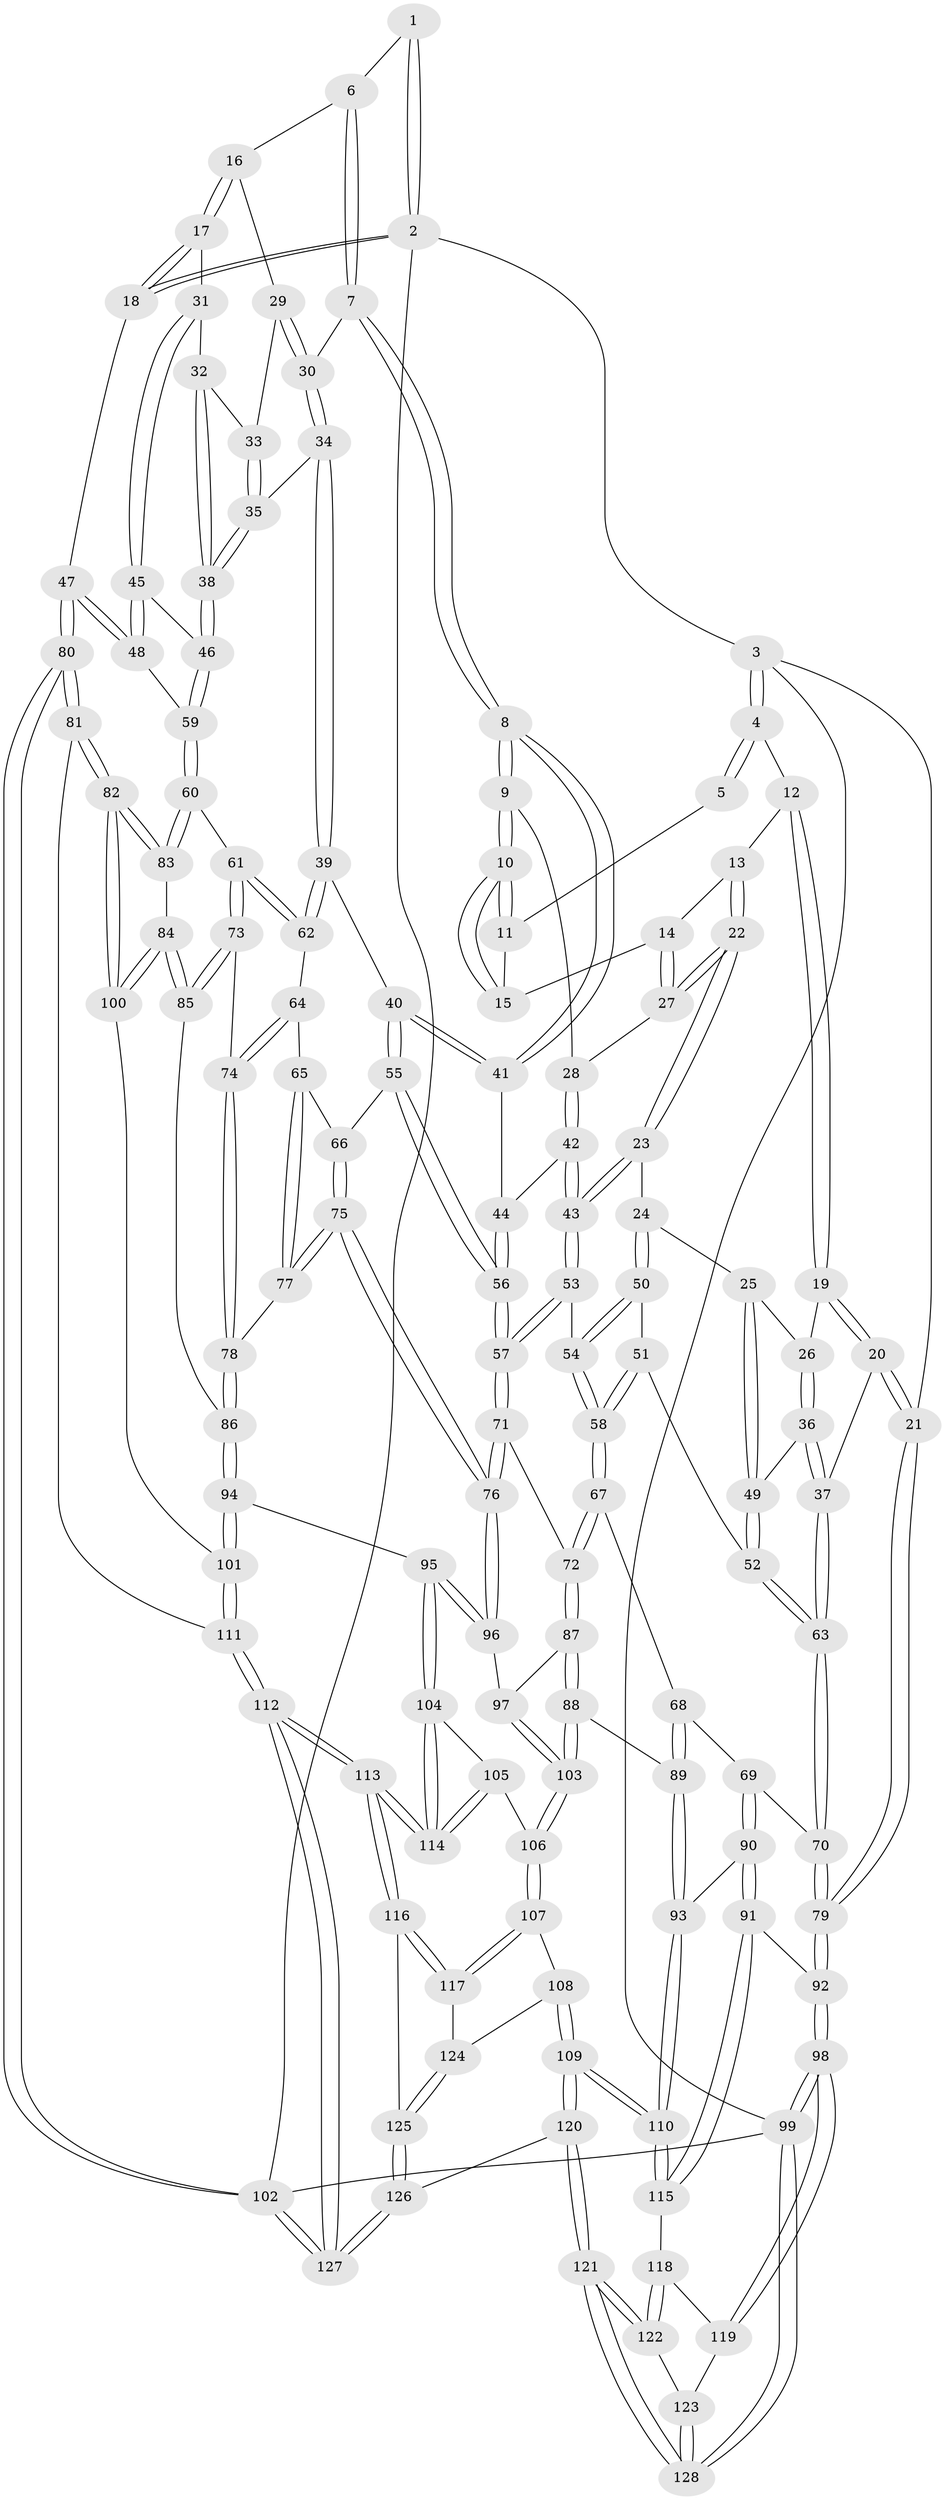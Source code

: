 // Generated by graph-tools (version 1.1) at 2025/27/03/15/25 16:27:57]
// undirected, 128 vertices, 317 edges
graph export_dot {
graph [start="1"]
  node [color=gray90,style=filled];
  1 [pos="+0.645810753645068+0"];
  2 [pos="+1+0"];
  3 [pos="+0+0"];
  4 [pos="+0.0229143941355029+0"];
  5 [pos="+0.639874245021368+0"];
  6 [pos="+0.6713805918280292+0"];
  7 [pos="+0.6902052254489489+0.17190492531981422"];
  8 [pos="+0.654867966410646+0.18861490142893458"];
  9 [pos="+0.5970906344381222+0.16021916851162785"];
  10 [pos="+0.5904171481397894+0.14101769896029606"];
  11 [pos="+0.6149682430728224+0"];
  12 [pos="+0.14639118344107746+0"];
  13 [pos="+0.20678389648540024+0"];
  14 [pos="+0.45055504509541433+0.09213739364094722"];
  15 [pos="+0.46214753145954723+0.08107866225591073"];
  16 [pos="+0.8573151370678495+0.11417559953383873"];
  17 [pos="+1+0.1123958567521412"];
  18 [pos="+1+0"];
  19 [pos="+0.15472732448358412+0.11123663723299454"];
  20 [pos="+0+0.32141091682933476"];
  21 [pos="+0+0.3609859229183148"];
  22 [pos="+0.354840309313033+0.2042475890282323"];
  23 [pos="+0.35405149142978265+0.20808914050478117"];
  24 [pos="+0.3107249946935778+0.2447254809684154"];
  25 [pos="+0.24193830035432423+0.24551568321679398"];
  26 [pos="+0.1757827316618692+0.1587077245208222"];
  27 [pos="+0.45001610384201673+0.09522215085361582"];
  28 [pos="+0.5151323644987776+0.19951964734856453"];
  29 [pos="+0.8531364599974656+0.11886647768287974"];
  30 [pos="+0.7186419523059797+0.17927171883741083"];
  31 [pos="+0.9372007798216417+0.2606350800877249"];
  32 [pos="+0.8728060438912094+0.24134409109457758"];
  33 [pos="+0.8430004153389121+0.1853572606938576"];
  34 [pos="+0.7829891849796837+0.308810521639053"];
  35 [pos="+0.7869653650622662+0.3089842860208744"];
  36 [pos="+0.08719583902798603+0.31509661690784085"];
  37 [pos="+0.04322071447437173+0.3216390339052374"];
  38 [pos="+0.8039316358923049+0.31644000297314173"];
  39 [pos="+0.7616929765805259+0.3208372138786306"];
  40 [pos="+0.656858640824694+0.32892592751516314"];
  41 [pos="+0.6265775591373185+0.27641987989245853"];
  42 [pos="+0.5020025832658711+0.2692558023883336"];
  43 [pos="+0.48416492068955164+0.2842895108909809"];
  44 [pos="+0.5736154766100959+0.27519035638133116"];
  45 [pos="+0.9315935969637047+0.2826778790801592"];
  46 [pos="+0.8713945376340326+0.35794722945262936"];
  47 [pos="+1+0.40189044307938404"];
  48 [pos="+1+0.3979571807352852"];
  49 [pos="+0.18772419471413518+0.3246415552984107"];
  50 [pos="+0.32478734279547544+0.2944171932716088"];
  51 [pos="+0.2568998349694046+0.367030523030797"];
  52 [pos="+0.19965417642009328+0.35222717415716165"];
  53 [pos="+0.4793914632926641+0.31042210478677174"];
  54 [pos="+0.363186396576827+0.37084023212005496"];
  55 [pos="+0.631472928566692+0.3878489705991215"];
  56 [pos="+0.5648303232453381+0.42415014091666187"];
  57 [pos="+0.5374958752704749+0.4403671905113478"];
  58 [pos="+0.3476348421630298+0.42784078240057954"];
  59 [pos="+0.8973936244029767+0.4255090457247151"];
  60 [pos="+0.8807861629056014+0.46175428577103084"];
  61 [pos="+0.8490450176121603+0.47987825550712004"];
  62 [pos="+0.7454152162324524+0.4111840163874187"];
  63 [pos="+0.1872212011321635+0.46890325553198886"];
  64 [pos="+0.7312361431425397+0.4217266890968923"];
  65 [pos="+0.6976512718561032+0.43481551297846893"];
  66 [pos="+0.6524400581163396+0.4059655835616585"];
  67 [pos="+0.34912528182620595+0.44700417586466573"];
  68 [pos="+0.22157236429206004+0.49329891187352665"];
  69 [pos="+0.19856376166589304+0.49455822655230697"];
  70 [pos="+0.18824965138221728+0.48120724793979885"];
  71 [pos="+0.5314102368611981+0.45701259867683397"];
  72 [pos="+0.42230713328889274+0.5116826143940196"];
  73 [pos="+0.8470496907793307+0.48189342044315436"];
  74 [pos="+0.7722117526242147+0.5102663550019042"];
  75 [pos="+0.6608433078009837+0.5645534210845575"];
  76 [pos="+0.6415326868791092+0.5795560181781726"];
  77 [pos="+0.7092364512153758+0.5334209456678676"];
  78 [pos="+0.7359831258250877+0.5306332953786336"];
  79 [pos="+0+0.43526233033915906"];
  80 [pos="+1+0.6975781776035449"];
  81 [pos="+1+0.6975592747717577"];
  82 [pos="+1+0.6597048708496548"];
  83 [pos="+0.9720111882949364+0.5891131382991522"];
  84 [pos="+0.850704910147719+0.6288501447829092"];
  85 [pos="+0.8367681678199516+0.6126955323720726"];
  86 [pos="+0.7933255028361302+0.6089544544367532"];
  87 [pos="+0.4114864789582704+0.5888515332053649"];
  88 [pos="+0.40420038784292645+0.6015855470835029"];
  89 [pos="+0.35812680868983726+0.6408789820804727"];
  90 [pos="+0.1626735635532189+0.6056718530425019"];
  91 [pos="+0.05212124800389321+0.6687153006590273"];
  92 [pos="+0+0.5958222796372482"];
  93 [pos="+0.3239415587043993+0.6886104163669933"];
  94 [pos="+0.7172898093318587+0.6720160752581321"];
  95 [pos="+0.6518537632355013+0.6531023344211703"];
  96 [pos="+0.6380068304066725+0.6063043011646203"];
  97 [pos="+0.5329268670715659+0.6191539455463595"];
  98 [pos="+0+0.8967750338810193"];
  99 [pos="+0+1"];
  100 [pos="+0.8476610921315781+0.7043636982874828"];
  101 [pos="+0.8161349851963372+0.7543401245244471"];
  102 [pos="+1+1"];
  103 [pos="+0.5105934042522917+0.7216090300098024"];
  104 [pos="+0.6508605758274223+0.6550973593695817"];
  105 [pos="+0.5529188103566782+0.7596126102187661"];
  106 [pos="+0.5332640564835174+0.7673120499859639"];
  107 [pos="+0.4944862517155486+0.8160973190432312"];
  108 [pos="+0.4581043869403779+0.8431295834222606"];
  109 [pos="+0.3453895628715059+0.864254058005883"];
  110 [pos="+0.319492597390896+0.8330678917475665"];
  111 [pos="+0.8258898135189188+0.865408173572896"];
  112 [pos="+0.7944546067935936+0.9246491981902263"];
  113 [pos="+0.7533893614097709+0.9035274401085434"];
  114 [pos="+0.7023645111650331+0.8443850769891862"];
  115 [pos="+0.1363987376643698+0.8149271044301576"];
  116 [pos="+0.6823197386537024+0.9006951522209945"];
  117 [pos="+0.6658996493271833+0.8987776319333677"];
  118 [pos="+0.12962519648048534+0.8240829354804078"];
  119 [pos="+0.09563888876758474+0.8516535363381991"];
  120 [pos="+0.3076477945065347+1"];
  121 [pos="+0.2983392042794677+1"];
  122 [pos="+0.14589218948139684+0.9429542056942007"];
  123 [pos="+0.04029264715162253+0.9895734446703978"];
  124 [pos="+0.5387464542707014+0.9302016377691684"];
  125 [pos="+0.5515392534115133+0.9797569227144955"];
  126 [pos="+0.5784499738702076+1"];
  127 [pos="+0.8446483225177285+1"];
  128 [pos="+0+1"];
  1 -- 2;
  1 -- 2;
  1 -- 6;
  2 -- 3;
  2 -- 18;
  2 -- 18;
  2 -- 102;
  3 -- 4;
  3 -- 4;
  3 -- 21;
  3 -- 99;
  4 -- 5;
  4 -- 5;
  4 -- 12;
  5 -- 11;
  6 -- 7;
  6 -- 7;
  6 -- 16;
  7 -- 8;
  7 -- 8;
  7 -- 30;
  8 -- 9;
  8 -- 9;
  8 -- 41;
  8 -- 41;
  9 -- 10;
  9 -- 10;
  9 -- 28;
  10 -- 11;
  10 -- 11;
  10 -- 15;
  10 -- 15;
  11 -- 15;
  12 -- 13;
  12 -- 19;
  12 -- 19;
  13 -- 14;
  13 -- 22;
  13 -- 22;
  14 -- 15;
  14 -- 27;
  14 -- 27;
  16 -- 17;
  16 -- 17;
  16 -- 29;
  17 -- 18;
  17 -- 18;
  17 -- 31;
  18 -- 47;
  19 -- 20;
  19 -- 20;
  19 -- 26;
  20 -- 21;
  20 -- 21;
  20 -- 37;
  21 -- 79;
  21 -- 79;
  22 -- 23;
  22 -- 23;
  22 -- 27;
  22 -- 27;
  23 -- 24;
  23 -- 43;
  23 -- 43;
  24 -- 25;
  24 -- 50;
  24 -- 50;
  25 -- 26;
  25 -- 49;
  25 -- 49;
  26 -- 36;
  26 -- 36;
  27 -- 28;
  28 -- 42;
  28 -- 42;
  29 -- 30;
  29 -- 30;
  29 -- 33;
  30 -- 34;
  30 -- 34;
  31 -- 32;
  31 -- 45;
  31 -- 45;
  32 -- 33;
  32 -- 38;
  32 -- 38;
  33 -- 35;
  33 -- 35;
  34 -- 35;
  34 -- 39;
  34 -- 39;
  35 -- 38;
  35 -- 38;
  36 -- 37;
  36 -- 37;
  36 -- 49;
  37 -- 63;
  37 -- 63;
  38 -- 46;
  38 -- 46;
  39 -- 40;
  39 -- 62;
  39 -- 62;
  40 -- 41;
  40 -- 41;
  40 -- 55;
  40 -- 55;
  41 -- 44;
  42 -- 43;
  42 -- 43;
  42 -- 44;
  43 -- 53;
  43 -- 53;
  44 -- 56;
  44 -- 56;
  45 -- 46;
  45 -- 48;
  45 -- 48;
  46 -- 59;
  46 -- 59;
  47 -- 48;
  47 -- 48;
  47 -- 80;
  47 -- 80;
  48 -- 59;
  49 -- 52;
  49 -- 52;
  50 -- 51;
  50 -- 54;
  50 -- 54;
  51 -- 52;
  51 -- 58;
  51 -- 58;
  52 -- 63;
  52 -- 63;
  53 -- 54;
  53 -- 57;
  53 -- 57;
  54 -- 58;
  54 -- 58;
  55 -- 56;
  55 -- 56;
  55 -- 66;
  56 -- 57;
  56 -- 57;
  57 -- 71;
  57 -- 71;
  58 -- 67;
  58 -- 67;
  59 -- 60;
  59 -- 60;
  60 -- 61;
  60 -- 83;
  60 -- 83;
  61 -- 62;
  61 -- 62;
  61 -- 73;
  61 -- 73;
  62 -- 64;
  63 -- 70;
  63 -- 70;
  64 -- 65;
  64 -- 74;
  64 -- 74;
  65 -- 66;
  65 -- 77;
  65 -- 77;
  66 -- 75;
  66 -- 75;
  67 -- 68;
  67 -- 72;
  67 -- 72;
  68 -- 69;
  68 -- 89;
  68 -- 89;
  69 -- 70;
  69 -- 90;
  69 -- 90;
  70 -- 79;
  70 -- 79;
  71 -- 72;
  71 -- 76;
  71 -- 76;
  72 -- 87;
  72 -- 87;
  73 -- 74;
  73 -- 85;
  73 -- 85;
  74 -- 78;
  74 -- 78;
  75 -- 76;
  75 -- 76;
  75 -- 77;
  75 -- 77;
  76 -- 96;
  76 -- 96;
  77 -- 78;
  78 -- 86;
  78 -- 86;
  79 -- 92;
  79 -- 92;
  80 -- 81;
  80 -- 81;
  80 -- 102;
  80 -- 102;
  81 -- 82;
  81 -- 82;
  81 -- 111;
  82 -- 83;
  82 -- 83;
  82 -- 100;
  82 -- 100;
  83 -- 84;
  84 -- 85;
  84 -- 85;
  84 -- 100;
  84 -- 100;
  85 -- 86;
  86 -- 94;
  86 -- 94;
  87 -- 88;
  87 -- 88;
  87 -- 97;
  88 -- 89;
  88 -- 103;
  88 -- 103;
  89 -- 93;
  89 -- 93;
  90 -- 91;
  90 -- 91;
  90 -- 93;
  91 -- 92;
  91 -- 115;
  91 -- 115;
  92 -- 98;
  92 -- 98;
  93 -- 110;
  93 -- 110;
  94 -- 95;
  94 -- 101;
  94 -- 101;
  95 -- 96;
  95 -- 96;
  95 -- 104;
  95 -- 104;
  96 -- 97;
  97 -- 103;
  97 -- 103;
  98 -- 99;
  98 -- 99;
  98 -- 119;
  98 -- 119;
  99 -- 128;
  99 -- 128;
  99 -- 102;
  100 -- 101;
  101 -- 111;
  101 -- 111;
  102 -- 127;
  102 -- 127;
  103 -- 106;
  103 -- 106;
  104 -- 105;
  104 -- 114;
  104 -- 114;
  105 -- 106;
  105 -- 114;
  105 -- 114;
  106 -- 107;
  106 -- 107;
  107 -- 108;
  107 -- 117;
  107 -- 117;
  108 -- 109;
  108 -- 109;
  108 -- 124;
  109 -- 110;
  109 -- 110;
  109 -- 120;
  109 -- 120;
  110 -- 115;
  110 -- 115;
  111 -- 112;
  111 -- 112;
  112 -- 113;
  112 -- 113;
  112 -- 127;
  112 -- 127;
  113 -- 114;
  113 -- 114;
  113 -- 116;
  113 -- 116;
  115 -- 118;
  116 -- 117;
  116 -- 117;
  116 -- 125;
  117 -- 124;
  118 -- 119;
  118 -- 122;
  118 -- 122;
  119 -- 123;
  120 -- 121;
  120 -- 121;
  120 -- 126;
  121 -- 122;
  121 -- 122;
  121 -- 128;
  121 -- 128;
  122 -- 123;
  123 -- 128;
  123 -- 128;
  124 -- 125;
  124 -- 125;
  125 -- 126;
  125 -- 126;
  126 -- 127;
  126 -- 127;
}
